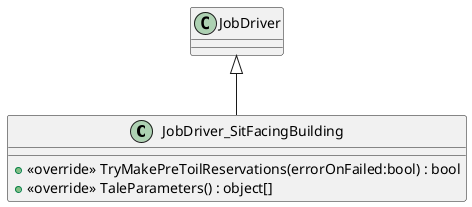 @startuml
class JobDriver_SitFacingBuilding {
    + <<override>> TryMakePreToilReservations(errorOnFailed:bool) : bool
    + <<override>> TaleParameters() : object[]
}
JobDriver <|-- JobDriver_SitFacingBuilding
@enduml
